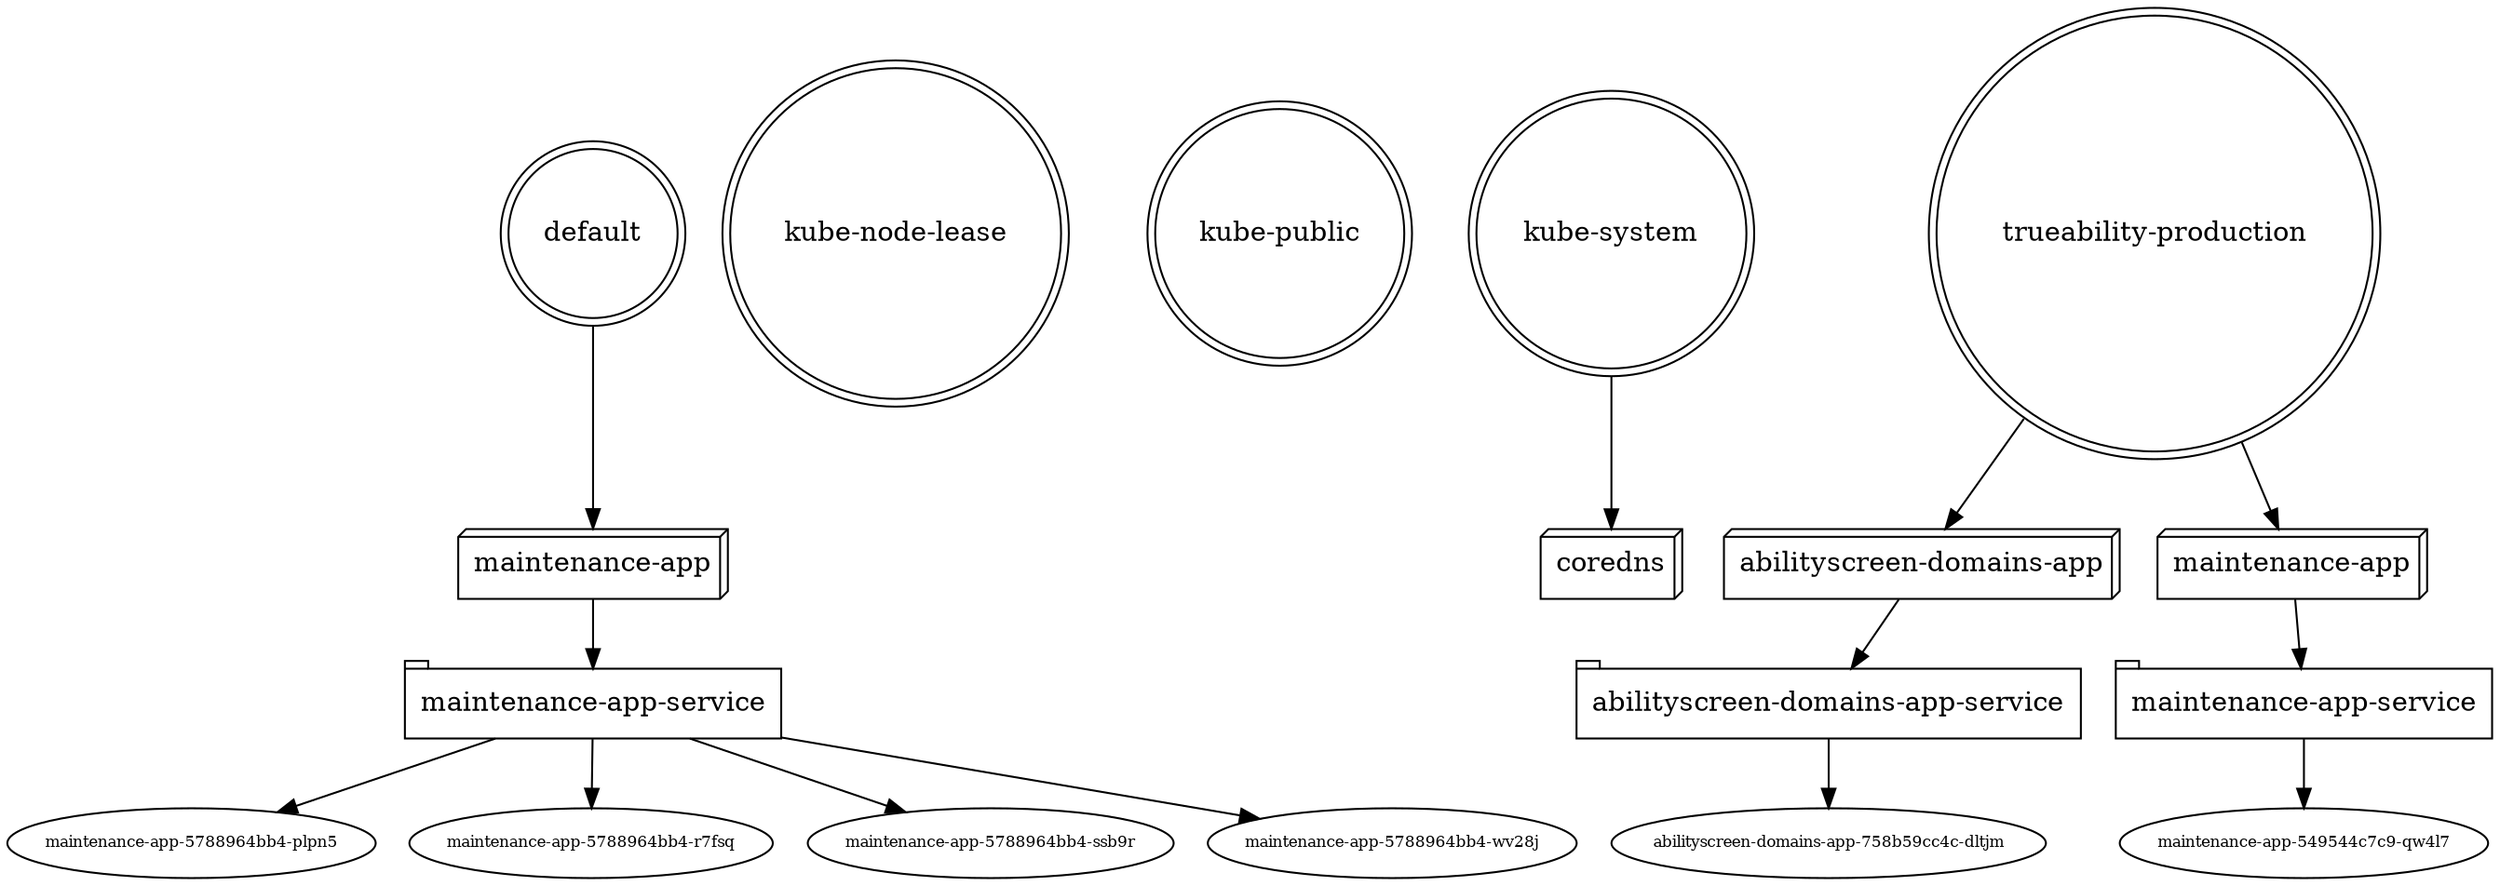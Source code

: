 digraph RGL__DirectedAdjacencyGraph {
    "e1db8a31-b178-4ff4-8800-8d3fda5a958e" [
        fontsize = 14,
        id = "e1db8a31-b178-4ff4-8800-8d3fda5a958e",
        shape = doublecircle,
        label = default
    ]

    "b8f28247-c9a7-48f4-af84-f3900e6aa917" [
        fontsize = 14,
        id = "b8f28247-c9a7-48f4-af84-f3900e6aa917",
        shape = box3d,
        label = "maintenance-app"
    ]

    "09c545b0-1acc-4cde-ba97-e06143c665c1" [
        fontsize = 14,
        id = "09c545b0-1acc-4cde-ba97-e06143c665c1",
        shape = tab,
        label = "maintenance-app-service"
    ]

    "52f59a4b-d82d-400a-b727-d4637bc0d4fe" [
        fontsize = 8,
        id = "52f59a4b-d82d-400a-b727-d4637bc0d4fe",
        label = "maintenance-app-5788964bb4-plpn5"
    ]

    "a67b44bb-07d1-445f-a81f-0cf2a877d6b6" [
        fontsize = 8,
        id = "a67b44bb-07d1-445f-a81f-0cf2a877d6b6",
        label = "maintenance-app-5788964bb4-r7fsq"
    ]

    "a08b4fc7-290b-4702-9a70-0a12897a4963" [
        fontsize = 8,
        id = "a08b4fc7-290b-4702-9a70-0a12897a4963",
        label = "maintenance-app-5788964bb4-ssb9r"
    ]

    "85af4202-e63f-42fe-951b-aa29370d2928" [
        fontsize = 8,
        id = "85af4202-e63f-42fe-951b-aa29370d2928",
        label = "maintenance-app-5788964bb4-wv28j"
    ]

    "61236673-a962-4637-854b-e58c8c6cc0f6" [
        fontsize = 14,
        id = "61236673-a962-4637-854b-e58c8c6cc0f6",
        shape = doublecircle,
        label = "kube-node-lease"
    ]

    "64236a9c-0de0-47cc-9e91-0fe914bcca29" [
        fontsize = 14,
        id = "64236a9c-0de0-47cc-9e91-0fe914bcca29",
        shape = doublecircle,
        label = "kube-public"
    ]

    "5bde27f5-1b61-4017-8fbf-a3ddb76e9cfe" [
        fontsize = 14,
        id = "5bde27f5-1b61-4017-8fbf-a3ddb76e9cfe",
        shape = doublecircle,
        label = "kube-system"
    ]

    "8fe2ab77-57cc-4b52-ba7d-a780dedf3907" [
        fontsize = 14,
        id = "8fe2ab77-57cc-4b52-ba7d-a780dedf3907",
        shape = box3d,
        label = coredns
    ]

    "d592bb93-9b67-4305-8dd1-e4d31e3cffad" [
        fontsize = 14,
        id = "d592bb93-9b67-4305-8dd1-e4d31e3cffad",
        shape = doublecircle,
        label = "trueability-production"
    ]

    "130058ee-2258-4d55-9d2e-3f28eb5ea96d" [
        fontsize = 14,
        id = "130058ee-2258-4d55-9d2e-3f28eb5ea96d",
        shape = box3d,
        label = "abilityscreen-domains-app"
    ]

    "2e0299c6-b78f-4837-81a5-3830cda4c08e" [
        fontsize = 14,
        id = "2e0299c6-b78f-4837-81a5-3830cda4c08e",
        shape = tab,
        label = "abilityscreen-domains-app-service"
    ]

    "fae9c96e-22b4-478c-aa76-1c72e0a1f44c" [
        fontsize = 8,
        id = "fae9c96e-22b4-478c-aa76-1c72e0a1f44c",
        label = "abilityscreen-domains-app-758b59cc4c-dltjm"
    ]

    "4b559669-e600-4c3e-912b-1e5fb1e2b652" [
        fontsize = 14,
        id = "4b559669-e600-4c3e-912b-1e5fb1e2b652",
        shape = box3d,
        label = "maintenance-app"
    ]

    "d3862b13-2d95-4c35-87a9-63126115e8f1" [
        fontsize = 14,
        id = "d3862b13-2d95-4c35-87a9-63126115e8f1",
        shape = tab,
        label = "maintenance-app-service"
    ]

    "fe3d94c6-b09b-4634-a76b-23aed62ef7dd" [
        fontsize = 8,
        id = "fe3d94c6-b09b-4634-a76b-23aed62ef7dd",
        label = "maintenance-app-549544c7c9-qw4l7"
    ]

    "e1db8a31-b178-4ff4-8800-8d3fda5a958e" -> "b8f28247-c9a7-48f4-af84-f3900e6aa917" [
        fontsize = 8
    ]

    "b8f28247-c9a7-48f4-af84-f3900e6aa917" -> "09c545b0-1acc-4cde-ba97-e06143c665c1" [
        fontsize = 8
    ]

    "09c545b0-1acc-4cde-ba97-e06143c665c1" -> "52f59a4b-d82d-400a-b727-d4637bc0d4fe" [
        fontsize = 8
    ]

    "09c545b0-1acc-4cde-ba97-e06143c665c1" -> "a67b44bb-07d1-445f-a81f-0cf2a877d6b6" [
        fontsize = 8
    ]

    "09c545b0-1acc-4cde-ba97-e06143c665c1" -> "a08b4fc7-290b-4702-9a70-0a12897a4963" [
        fontsize = 8
    ]

    "09c545b0-1acc-4cde-ba97-e06143c665c1" -> "85af4202-e63f-42fe-951b-aa29370d2928" [
        fontsize = 8
    ]

    "5bde27f5-1b61-4017-8fbf-a3ddb76e9cfe" -> "8fe2ab77-57cc-4b52-ba7d-a780dedf3907" [
        fontsize = 8
    ]

    "d592bb93-9b67-4305-8dd1-e4d31e3cffad" -> "130058ee-2258-4d55-9d2e-3f28eb5ea96d" [
        fontsize = 8
    ]

    "d592bb93-9b67-4305-8dd1-e4d31e3cffad" -> "4b559669-e600-4c3e-912b-1e5fb1e2b652" [
        fontsize = 8
    ]

    "130058ee-2258-4d55-9d2e-3f28eb5ea96d" -> "2e0299c6-b78f-4837-81a5-3830cda4c08e" [
        fontsize = 8
    ]

    "2e0299c6-b78f-4837-81a5-3830cda4c08e" -> "fae9c96e-22b4-478c-aa76-1c72e0a1f44c" [
        fontsize = 8
    ]

    "4b559669-e600-4c3e-912b-1e5fb1e2b652" -> "d3862b13-2d95-4c35-87a9-63126115e8f1" [
        fontsize = 8
    ]

    "d3862b13-2d95-4c35-87a9-63126115e8f1" -> "fe3d94c6-b09b-4634-a76b-23aed62ef7dd" [
        fontsize = 8
    ]
}
